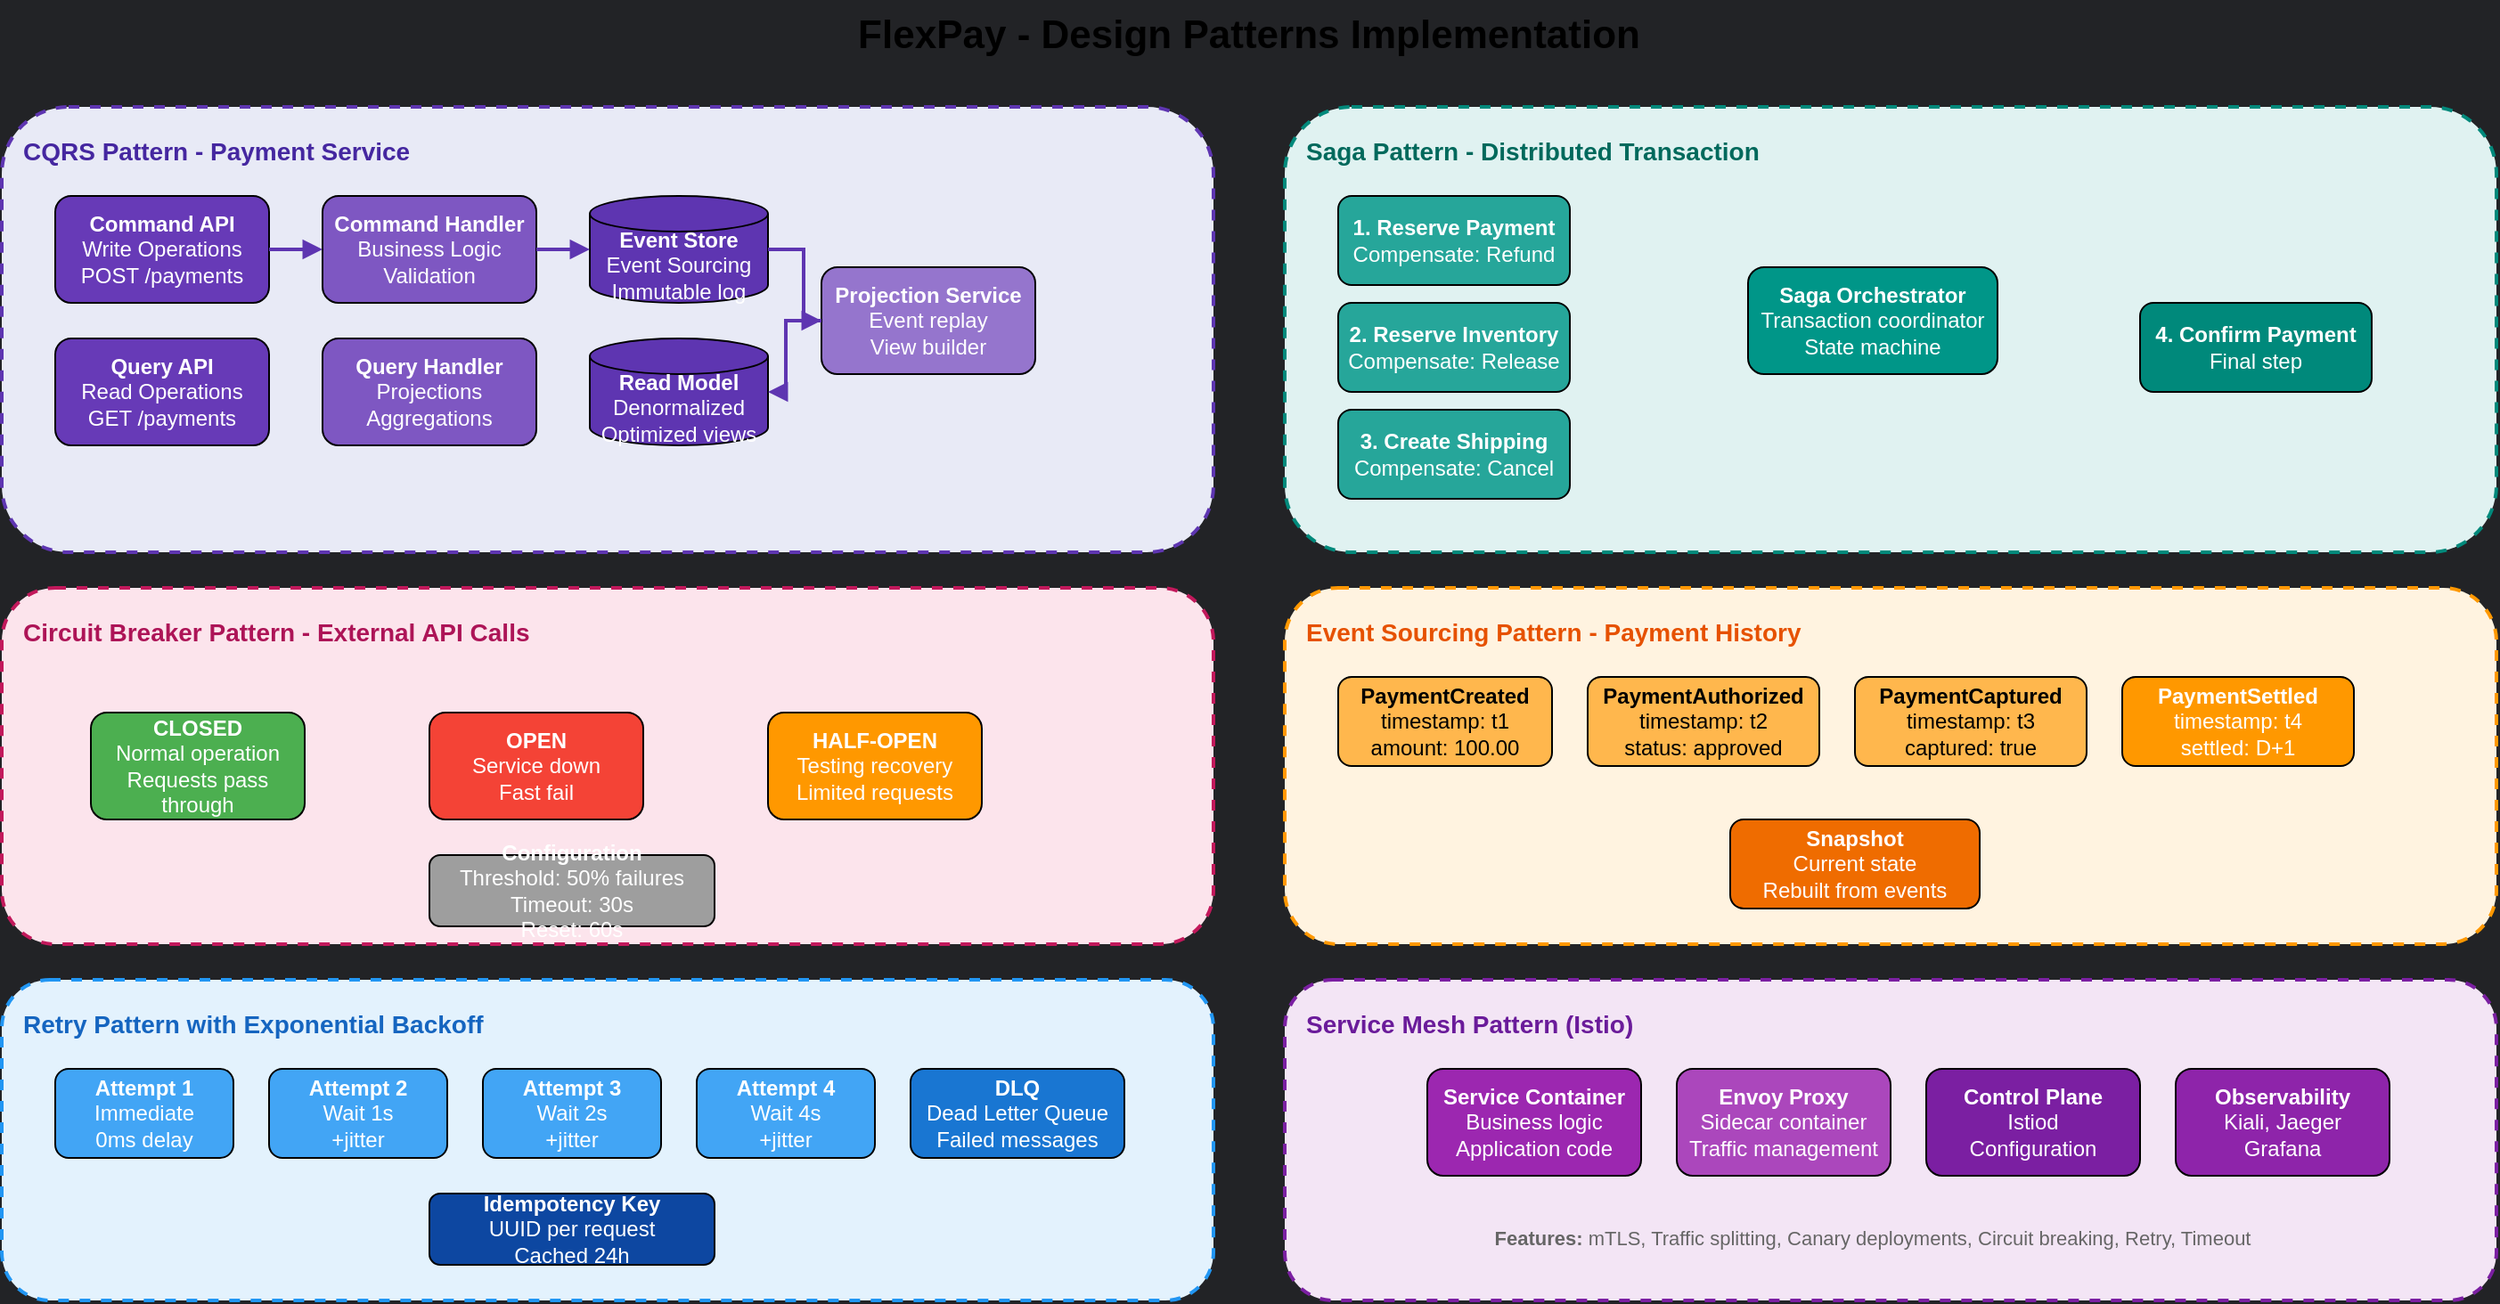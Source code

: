 <mxfile version="24.7.17" type="device">
  <diagram name="Design-Patterns" id="design_patterns">
    <mxGraphModel dx="1600" dy="900" grid="0" gridSize="10" guides="1" tooltips="1" connect="1" arrows="1" fold="1" page="1" pageScale="1" pageWidth="1600" pageHeight="1200" background="light-dark(#222326, #121212)" math="0" shadow="0">
      <root>
        <mxCell id="0" />
        <mxCell id="1" parent="0" />

        <!-- Title -->
        <mxCell id="title" value="FlexPay - Design Patterns Implementation" style="text;html=1;strokeColor=none;fillColor=none;align=center;verticalAlign=middle;whiteSpace=wrap;rounded=0;fontSize=22;fontStyle=1;" vertex="1" parent="1">
          <mxGeometry x="500" y="20" width="600" height="40" as="geometry" />
        </mxCell>

        <!-- CQRS Pattern -->
        <mxCell id="cqrs_group" value="" style="rounded=1;whiteSpace=wrap;html=1;fillColor=#e8eaf6;strokeColor=#5e35b1;strokeWidth=2;dashed=1;" vertex="1" parent="1">
          <mxGeometry x="100" y="80" width="680" height="250" as="geometry" />
        </mxCell>

        <mxCell id="cqrs_label" value="&lt;b&gt;CQRS Pattern - Payment Service&lt;/b&gt;" style="text;html=1;strokeColor=none;fillColor=none;align=left;verticalAlign=top;whiteSpace=wrap;rounded=0;fontSize=14;fontStyle=1;fontColor=#4527a0;" vertex="1" parent="1">
          <mxGeometry x="110" y="90" width="300" height="20" as="geometry" />
        </mxCell>

        <mxCell id="command_api" value="&lt;b&gt;Command API&lt;/b&gt;&lt;br/&gt;Write Operations&lt;br/&gt;POST /payments" style="rounded=1;whiteSpace=wrap;html=1;fillColor=#673ab7;fontColor=#ffffff;align=center;" vertex="1" parent="1">
          <mxGeometry x="130" y="130" width="120" height="60" as="geometry" />
        </mxCell>

        <mxCell id="query_api" value="&lt;b&gt;Query API&lt;/b&gt;&lt;br/&gt;Read Operations&lt;br/&gt;GET /payments" style="rounded=1;whiteSpace=wrap;html=1;fillColor=#673ab7;fontColor=#ffffff;align=center;" vertex="1" parent="1">
          <mxGeometry x="130" y="210" width="120" height="60" as="geometry" />
        </mxCell>

        <mxCell id="command_handler" value="&lt;b&gt;Command Handler&lt;/b&gt;&lt;br/&gt;Business Logic&lt;br/&gt;Validation" style="rounded=1;whiteSpace=wrap;html=1;fillColor=#7e57c2;fontColor=#ffffff;align=center;" vertex="1" parent="1">
          <mxGeometry x="280" y="130" width="120" height="60" as="geometry" />
        </mxCell>

        <mxCell id="query_handler" value="&lt;b&gt;Query Handler&lt;/b&gt;&lt;br/&gt;Projections&lt;br/&gt;Aggregations" style="rounded=1;whiteSpace=wrap;html=1;fillColor=#7e57c2;fontColor=#ffffff;align=center;" vertex="1" parent="1">
          <mxGeometry x="280" y="210" width="120" height="60" as="geometry" />
        </mxCell>

        <mxCell id="event_store" value="&lt;b&gt;Event Store&lt;/b&gt;&lt;br/&gt;Event Sourcing&lt;br/&gt;Immutable log" style="shape=cylinder3;whiteSpace=wrap;html=1;boundedLbl=1;backgroundOutline=1;size=10;fillColor=#5e35b1;fontColor=#ffffff;" vertex="1" parent="1">
          <mxGeometry x="430" y="130" width="100" height="60" as="geometry" />
        </mxCell>

        <mxCell id="read_model" value="&lt;b&gt;Read Model&lt;/b&gt;&lt;br/&gt;Denormalized&lt;br/&gt;Optimized views" style="shape=cylinder3;whiteSpace=wrap;html=1;boundedLbl=1;backgroundOutline=1;size=10;fillColor=#5e35b1;fontColor=#ffffff;" vertex="1" parent="1">
          <mxGeometry x="430" y="210" width="100" height="60" as="geometry" />
        </mxCell>

        <mxCell id="projection_service" value="&lt;b&gt;Projection Service&lt;/b&gt;&lt;br/&gt;Event replay&lt;br/&gt;View builder" style="rounded=1;whiteSpace=wrap;html=1;fillColor=#9575cd;fontColor=#ffffff;align=center;" vertex="1" parent="1">
          <mxGeometry x="560" y="170" width="120" height="60" as="geometry" />
        </mxCell>

        <!-- Saga Pattern -->
        <mxCell id="saga_group" value="" style="rounded=1;whiteSpace=wrap;html=1;fillColor=#e0f2f1;strokeColor=#00897b;strokeWidth=2;dashed=1;" vertex="1" parent="1">
          <mxGeometry x="820" y="80" width="680" height="250" as="geometry" />
        </mxCell>

        <mxCell id="saga_label" value="&lt;b&gt;Saga Pattern - Distributed Transaction&lt;/b&gt;" style="text;html=1;strokeColor=none;fillColor=none;align=left;verticalAlign=top;whiteSpace=wrap;rounded=0;fontSize=14;fontStyle=1;fontColor=#00695c;" vertex="1" parent="1">
          <mxGeometry x="830" y="90" width="350" height="20" as="geometry" />
        </mxCell>

        <mxCell id="saga_orchestrator" value="&lt;b&gt;Saga Orchestrator&lt;/b&gt;&lt;br/&gt;Transaction coordinator&lt;br/&gt;State machine" style="rounded=1;whiteSpace=wrap;html=1;fillColor=#009688;fontColor=#ffffff;align=center;" vertex="1" parent="1">
          <mxGeometry x="1080" y="170" width="140" height="60" as="geometry" />
        </mxCell>

        <mxCell id="step1_payment" value="&lt;b&gt;1. Reserve Payment&lt;/b&gt;&lt;br/&gt;Compensate: Refund" style="rounded=1;whiteSpace=wrap;html=1;fillColor=#26a69a;fontColor=#ffffff;align=center;" vertex="1" parent="1">
          <mxGeometry x="850" y="130" width="130" height="50" as="geometry" />
        </mxCell>

        <mxCell id="step2_inventory" value="&lt;b&gt;2. Reserve Inventory&lt;/b&gt;&lt;br/&gt;Compensate: Release" style="rounded=1;whiteSpace=wrap;html=1;fillColor=#26a69a;fontColor=#ffffff;align=center;" vertex="1" parent="1">
          <mxGeometry x="850" y="190" width="130" height="50" as="geometry" />
        </mxCell>

        <mxCell id="step3_shipping" value="&lt;b&gt;3. Create Shipping&lt;/b&gt;&lt;br/&gt;Compensate: Cancel" style="rounded=1;whiteSpace=wrap;html=1;fillColor=#26a69a;fontColor=#ffffff;align=center;" vertex="1" parent="1">
          <mxGeometry x="850" y="250" width="130" height="50" as="geometry" />
        </mxCell>

        <mxCell id="step4_confirm" value="&lt;b&gt;4. Confirm Payment&lt;/b&gt;&lt;br/&gt;Final step" style="rounded=1;whiteSpace=wrap;html=1;fillColor=#00897b;fontColor=#ffffff;align=center;" vertex="1" parent="1">
          <mxGeometry x="1300" y="190" width="130" height="50" as="geometry" />
        </mxCell>

        <!-- Circuit Breaker Pattern -->
        <mxCell id="circuit_group" value="" style="rounded=1;whiteSpace=wrap;html=1;fillColor=#fce4ec;strokeColor=#c2185b;strokeWidth=2;dashed=1;" vertex="1" parent="1">
          <mxGeometry x="100" y="350" width="680" height="200" as="geometry" />
        </mxCell>

        <mxCell id="circuit_label" value="&lt;b&gt;Circuit Breaker Pattern - External API Calls&lt;/b&gt;" style="text;html=1;strokeColor=none;fillColor=none;align=left;verticalAlign=top;whiteSpace=wrap;rounded=0;fontSize=14;fontStyle=1;fontColor=#ad1457;" vertex="1" parent="1">
          <mxGeometry x="110" y="360" width="400" height="20" as="geometry" />
        </mxCell>

        <mxCell id="circuit_closed" value="&lt;b&gt;CLOSED&lt;/b&gt;&lt;br/&gt;Normal operation&lt;br/&gt;Requests pass through" style="rounded=1;whiteSpace=wrap;html=1;fillColor=#4caf50;fontColor=#ffffff;align=center;" vertex="1" parent="1">
          <mxGeometry x="150" y="420" width="120" height="60" as="geometry" />
        </mxCell>

        <mxCell id="circuit_open" value="&lt;b&gt;OPEN&lt;/b&gt;&lt;br/&gt;Service down&lt;br/&gt;Fast fail" style="rounded=1;whiteSpace=wrap;html=1;fillColor=#f44336;fontColor=#ffffff;align=center;" vertex="1" parent="1">
          <mxGeometry x="340" y="420" width="120" height="60" as="geometry" />
        </mxCell>

        <mxCell id="circuit_half_open" value="&lt;b&gt;HALF-OPEN&lt;/b&gt;&lt;br/&gt;Testing recovery&lt;br/&gt;Limited requests" style="rounded=1;whiteSpace=wrap;html=1;fillColor=#ff9800;fontColor=#ffffff;align=center;" vertex="1" parent="1">
          <mxGeometry x="530" y="420" width="120" height="60" as="geometry" />
        </mxCell>

        <mxCell id="circuit_config" value="&lt;b&gt;Configuration&lt;/b&gt;&lt;br/&gt;Threshold: 50% failures&lt;br/&gt;Timeout: 30s&lt;br/&gt;Reset: 60s" style="rounded=1;whiteSpace=wrap;html=1;fillColor=#9e9e9e;fontColor=#ffffff;align=center;" vertex="1" parent="1">
          <mxGeometry x="340" y="500" width="160" height="40" as="geometry" />
        </mxCell>

        <!-- Event Sourcing Pattern -->
        <mxCell id="event_sourcing_group" value="" style="rounded=1;whiteSpace=wrap;html=1;fillColor=#fff3e0;strokeColor=#ff9800;strokeWidth=2;dashed=1;" vertex="1" parent="1">
          <mxGeometry x="820" y="350" width="680" height="200" as="geometry" />
        </mxCell>

        <mxCell id="event_sourcing_label" value="&lt;b&gt;Event Sourcing Pattern - Payment History&lt;/b&gt;" style="text;html=1;strokeColor=none;fillColor=none;align=left;verticalAlign=top;whiteSpace=wrap;rounded=0;fontSize=14;fontStyle=1;fontColor=#e65100;" vertex="1" parent="1">
          <mxGeometry x="830" y="360" width="400" height="20" as="geometry" />
        </mxCell>

        <mxCell id="event1" value="&lt;b&gt;PaymentCreated&lt;/b&gt;&lt;br/&gt;timestamp: t1&lt;br/&gt;amount: 100.00" style="rounded=1;whiteSpace=wrap;html=1;fillColor=#ffb74d;fontColor=#000000;align=center;" vertex="1" parent="1">
          <mxGeometry x="850" y="400" width="120" height="50" as="geometry" />
        </mxCell>

        <mxCell id="event2" value="&lt;b&gt;PaymentAuthorized&lt;/b&gt;&lt;br/&gt;timestamp: t2&lt;br/&gt;status: approved" style="rounded=1;whiteSpace=wrap;html=1;fillColor=#ffb74d;fontColor=#000000;align=center;" vertex="1" parent="1">
          <mxGeometry x="990" y="400" width="130" height="50" as="geometry" />
        </mxCell>

        <mxCell id="event3" value="&lt;b&gt;PaymentCaptured&lt;/b&gt;&lt;br/&gt;timestamp: t3&lt;br/&gt;captured: true" style="rounded=1;whiteSpace=wrap;html=1;fillColor=#ffb74d;fontColor=#000000;align=center;" vertex="1" parent="1">
          <mxGeometry x="1140" y="400" width="130" height="50" as="geometry" />
        </mxCell>

        <mxCell id="event4" value="&lt;b&gt;PaymentSettled&lt;/b&gt;&lt;br/&gt;timestamp: t4&lt;br/&gt;settled: D+1" style="rounded=1;whiteSpace=wrap;html=1;fillColor=#ff9800;fontColor=#ffffff;align=center;" vertex="1" parent="1">
          <mxGeometry x="1290" y="400" width="130" height="50" as="geometry" />
        </mxCell>

        <mxCell id="snapshot" value="&lt;b&gt;Snapshot&lt;/b&gt;&lt;br/&gt;Current state&lt;br/&gt;Rebuilt from events" style="rounded=1;whiteSpace=wrap;html=1;fillColor=#ef6c00;fontColor=#ffffff;align=center;" vertex="1" parent="1">
          <mxGeometry x="1070" y="480" width="140" height="50" as="geometry" />
        </mxCell>

        <!-- Retry & Idempotency -->
        <mxCell id="retry_group" value="" style="rounded=1;whiteSpace=wrap;html=1;fillColor=#e3f2fd;strokeColor=#2196f3;strokeWidth=2;dashed=1;" vertex="1" parent="1">
          <mxGeometry x="100" y="570" width="680" height="180" as="geometry" />
        </mxCell>

        <mxCell id="retry_label" value="&lt;b&gt;Retry Pattern with Exponential Backoff&lt;/b&gt;" style="text;html=1;strokeColor=none;fillColor=none;align=left;verticalAlign=top;whiteSpace=wrap;rounded=0;fontSize=14;fontStyle=1;fontColor=#1565c0;" vertex="1" parent="1">
          <mxGeometry x="110" y="580" width="400" height="20" as="geometry" />
        </mxCell>

        <mxCell id="retry_attempt1" value="&lt;b&gt;Attempt 1&lt;/b&gt;&lt;br/&gt;Immediate&lt;br/&gt;0ms delay" style="rounded=1;whiteSpace=wrap;html=1;fillColor=#42a5f5;fontColor=#ffffff;align=center;" vertex="1" parent="1">
          <mxGeometry x="130" y="620" width="100" height="50" as="geometry" />
        </mxCell>

        <mxCell id="retry_attempt2" value="&lt;b&gt;Attempt 2&lt;/b&gt;&lt;br/&gt;Wait 1s&lt;br/&gt;+jitter" style="rounded=1;whiteSpace=wrap;html=1;fillColor=#42a5f5;fontColor=#ffffff;align=center;" vertex="1" parent="1">
          <mxGeometry x="250" y="620" width="100" height="50" as="geometry" />
        </mxCell>

        <mxCell id="retry_attempt3" value="&lt;b&gt;Attempt 3&lt;/b&gt;&lt;br/&gt;Wait 2s&lt;br/&gt;+jitter" style="rounded=1;whiteSpace=wrap;html=1;fillColor=#42a5f5;fontColor=#ffffff;align=center;" vertex="1" parent="1">
          <mxGeometry x="370" y="620" width="100" height="50" as="geometry" />
        </mxCell>

        <mxCell id="retry_attempt4" value="&lt;b&gt;Attempt 4&lt;/b&gt;&lt;br/&gt;Wait 4s&lt;br/&gt;+jitter" style="rounded=1;whiteSpace=wrap;html=1;fillColor=#42a5f5;fontColor=#ffffff;align=center;" vertex="1" parent="1">
          <mxGeometry x="490" y="620" width="100" height="50" as="geometry" />
        </mxCell>

        <mxCell id="retry_dlq" value="&lt;b&gt;DLQ&lt;/b&gt;&lt;br/&gt;Dead Letter Queue&lt;br/&gt;Failed messages" style="rounded=1;whiteSpace=wrap;html=1;fillColor=#1976d2;fontColor=#ffffff;align=center;" vertex="1" parent="1">
          <mxGeometry x="610" y="620" width="120" height="50" as="geometry" />
        </mxCell>

        <mxCell id="idempotency_key" value="&lt;b&gt;Idempotency Key&lt;/b&gt;&lt;br/&gt;UUID per request&lt;br/&gt;Cached 24h" style="rounded=1;whiteSpace=wrap;html=1;fillColor=#0d47a1;fontColor=#ffffff;align=center;" vertex="1" parent="1">
          <mxGeometry x="340" y="690" width="160" height="40" as="geometry" />
        </mxCell>

        <!-- Service Mesh Pattern -->
        <mxCell id="mesh_group" value="" style="rounded=1;whiteSpace=wrap;html=1;fillColor=#f3e5f5;strokeColor=#7b1fa2;strokeWidth=2;dashed=1;" vertex="1" parent="1">
          <mxGeometry x="820" y="570" width="680" height="180" as="geometry" />
        </mxCell>

        <mxCell id="mesh_label" value="&lt;b&gt;Service Mesh Pattern (Istio)&lt;/b&gt;" style="text;html=1;strokeColor=none;fillColor=none;align=left;verticalAlign=top;whiteSpace=wrap;rounded=0;fontSize=14;fontStyle=1;fontColor=#6a1b9a;" vertex="1" parent="1">
          <mxGeometry x="830" y="580" width="300" height="20" as="geometry" />
        </mxCell>

        <mxCell id="service_container" value="&lt;b&gt;Service Container&lt;/b&gt;&lt;br/&gt;Business logic&lt;br/&gt;Application code" style="rounded=1;whiteSpace=wrap;html=1;fillColor=#9c27b0;fontColor=#ffffff;align=center;" vertex="1" parent="1">
          <mxGeometry x="900" y="620" width="120" height="60" as="geometry" />
        </mxCell>

        <mxCell id="envoy_proxy" value="&lt;b&gt;Envoy Proxy&lt;/b&gt;&lt;br/&gt;Sidecar container&lt;br/&gt;Traffic management" style="rounded=1;whiteSpace=wrap;html=1;fillColor=#ab47bc;fontColor=#ffffff;align=center;" vertex="1" parent="1">
          <mxGeometry x="1040" y="620" width="120" height="60" as="geometry" />
        </mxCell>

        <mxCell id="control_plane" value="&lt;b&gt;Control Plane&lt;/b&gt;&lt;br/&gt;Istiod&lt;br/&gt;Configuration" style="rounded=1;whiteSpace=wrap;html=1;fillColor=#7b1fa2;fontColor=#ffffff;align=center;" vertex="1" parent="1">
          <mxGeometry x="1180" y="620" width="120" height="60" as="geometry" />
        </mxCell>

        <mxCell id="observability_mesh" value="&lt;b&gt;Observability&lt;/b&gt;&lt;br/&gt;Kiali, Jaeger&lt;br/&gt;Grafana" style="rounded=1;whiteSpace=wrap;html=1;fillColor=#8e24aa;fontColor=#ffffff;align=center;" vertex="1" parent="1">
          <mxGeometry x="1320" y="620" width="120" height="60" as="geometry" />
        </mxCell>

        <mxCell id="mesh_features" value="&lt;b&gt;Features:&lt;/b&gt; mTLS, Traffic splitting, Canary deployments, Circuit breaking, Retry, Timeout" style="text;html=1;strokeColor=none;fillColor=none;align=center;verticalAlign=middle;whiteSpace=wrap;rounded=0;fontSize=11;fontStyle=0;fontColor=#666;" vertex="1" parent="1">
          <mxGeometry x="850" y="700" width="600" height="30" as="geometry" />
        </mxCell>

        <!-- Flows -->
        <mxCell id="cqrs_flow1" style="edgeStyle=orthogonalEdgeStyle;rounded=0;orthogonalLoop=1;jettySize=auto;html=1;strokeColor=#5e35b1;strokeWidth=2;endArrow=block;endFill=1;" edge="1" parent="1" source="command_api" target="command_handler">
          <mxGeometry relative="1" as="geometry" />
        </mxCell>

        <mxCell id="cqrs_flow2" style="edgeStyle=orthogonalEdgeStyle;rounded=0;orthogonalLoop=1;jettySize=auto;html=1;strokeColor=#5e35b1;strokeWidth=2;endArrow=block;endFill=1;" edge="1" parent="1" source="command_handler" target="event_store">
          <mxGeometry relative="1" as="geometry" />
        </mxCell>

        <mxCell id="cqrs_flow3" style="edgeStyle=orthogonalEdgeStyle;rounded=0;orthogonalLoop=1;jettySize=auto;html=1;strokeColor=#5e35b1;strokeWidth=2;endArrow=block;endFill=1;" edge="1" parent="1" source="event_store" target="projection_service">
          <mxGeometry relative="1" as="geometry" />
        </mxCell>

        <mxCell id="cqrs_flow4" style="edgeStyle=orthogonalEdgeStyle;rounded=0;orthogonalLoop=1;jettySize=auto;html=1;strokeColor=#5e35b1;strokeWidth=2;endArrow=block;endFill=1;" edge="1" parent="1" source="projection_service" target="read_model">
          <mxGeometry relative="1" as="geometry" />
        </mxCell>

      </root>
    </mxGraphModel>
  </diagram>
</mxfile>